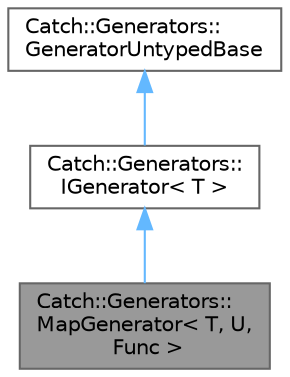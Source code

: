 digraph "Catch::Generators::MapGenerator&lt; T, U, Func &gt;"
{
 // LATEX_PDF_SIZE
  bgcolor="transparent";
  edge [fontname=Helvetica,fontsize=10,labelfontname=Helvetica,labelfontsize=10];
  node [fontname=Helvetica,fontsize=10,shape=box,height=0.2,width=0.4];
  Node1 [id="Node000001",label="Catch::Generators::\lMapGenerator\< T, U,\l Func \>",height=0.2,width=0.4,color="gray40", fillcolor="grey60", style="filled", fontcolor="black",tooltip=" "];
  Node2 -> Node1 [id="edge3_Node000001_Node000002",dir="back",color="steelblue1",style="solid",tooltip=" "];
  Node2 [id="Node000002",label="Catch::Generators::\lIGenerator\< T \>",height=0.2,width=0.4,color="gray40", fillcolor="white", style="filled",URL="$struct_catch_1_1_generators_1_1_i_generator.html",tooltip=" "];
  Node3 -> Node2 [id="edge4_Node000002_Node000003",dir="back",color="steelblue1",style="solid",tooltip=" "];
  Node3 [id="Node000003",label="Catch::Generators::\lGeneratorUntypedBase",height=0.2,width=0.4,color="gray40", fillcolor="white", style="filled",URL="$class_catch_1_1_generators_1_1_generator_untyped_base.html",tooltip=" "];
}
